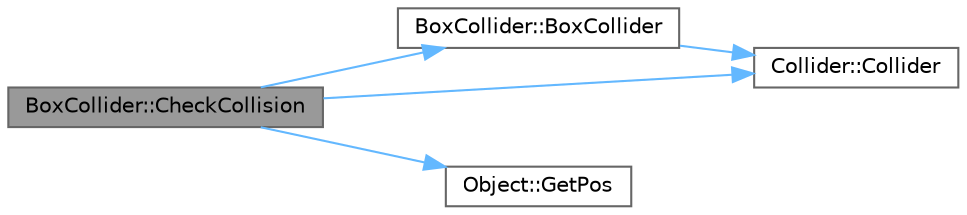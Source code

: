 digraph "BoxCollider::CheckCollision"
{
 // LATEX_PDF_SIZE
  bgcolor="transparent";
  edge [fontname=Helvetica,fontsize=10,labelfontname=Helvetica,labelfontsize=10];
  node [fontname=Helvetica,fontsize=10,shape=box,height=0.2,width=0.4];
  rankdir="LR";
  Node1 [id="Node000001",label="BoxCollider::CheckCollision",height=0.2,width=0.4,color="gray40", fillcolor="grey60", style="filled", fontcolor="black",tooltip=" "];
  Node1 -> Node2 [id="edge1_Node000001_Node000002",color="steelblue1",style="solid",tooltip=" "];
  Node2 [id="Node000002",label="BoxCollider::BoxCollider",height=0.2,width=0.4,color="grey40", fillcolor="white", style="filled",URL="$class_box_collider.html#ab9c119a4ec09b435e77d511fc5133926",tooltip=" "];
  Node2 -> Node3 [id="edge2_Node000002_Node000003",color="steelblue1",style="solid",tooltip=" "];
  Node3 [id="Node000003",label="Collider::Collider",height=0.2,width=0.4,color="grey40", fillcolor="white", style="filled",URL="$class_collider.html#a9c57ca27014a4534cfe64d26e544c521",tooltip=" "];
  Node1 -> Node3 [id="edge3_Node000001_Node000003",color="steelblue1",style="solid",tooltip=" "];
  Node1 -> Node4 [id="edge4_Node000001_Node000004",color="steelblue1",style="solid",tooltip=" "];
  Node4 [id="Node000004",label="Object::GetPos",height=0.2,width=0.4,color="grey40", fillcolor="white", style="filled",URL="$class_object.html#a48c1aaf10c791fac628b4eaaa4c38033",tooltip=" "];
}
